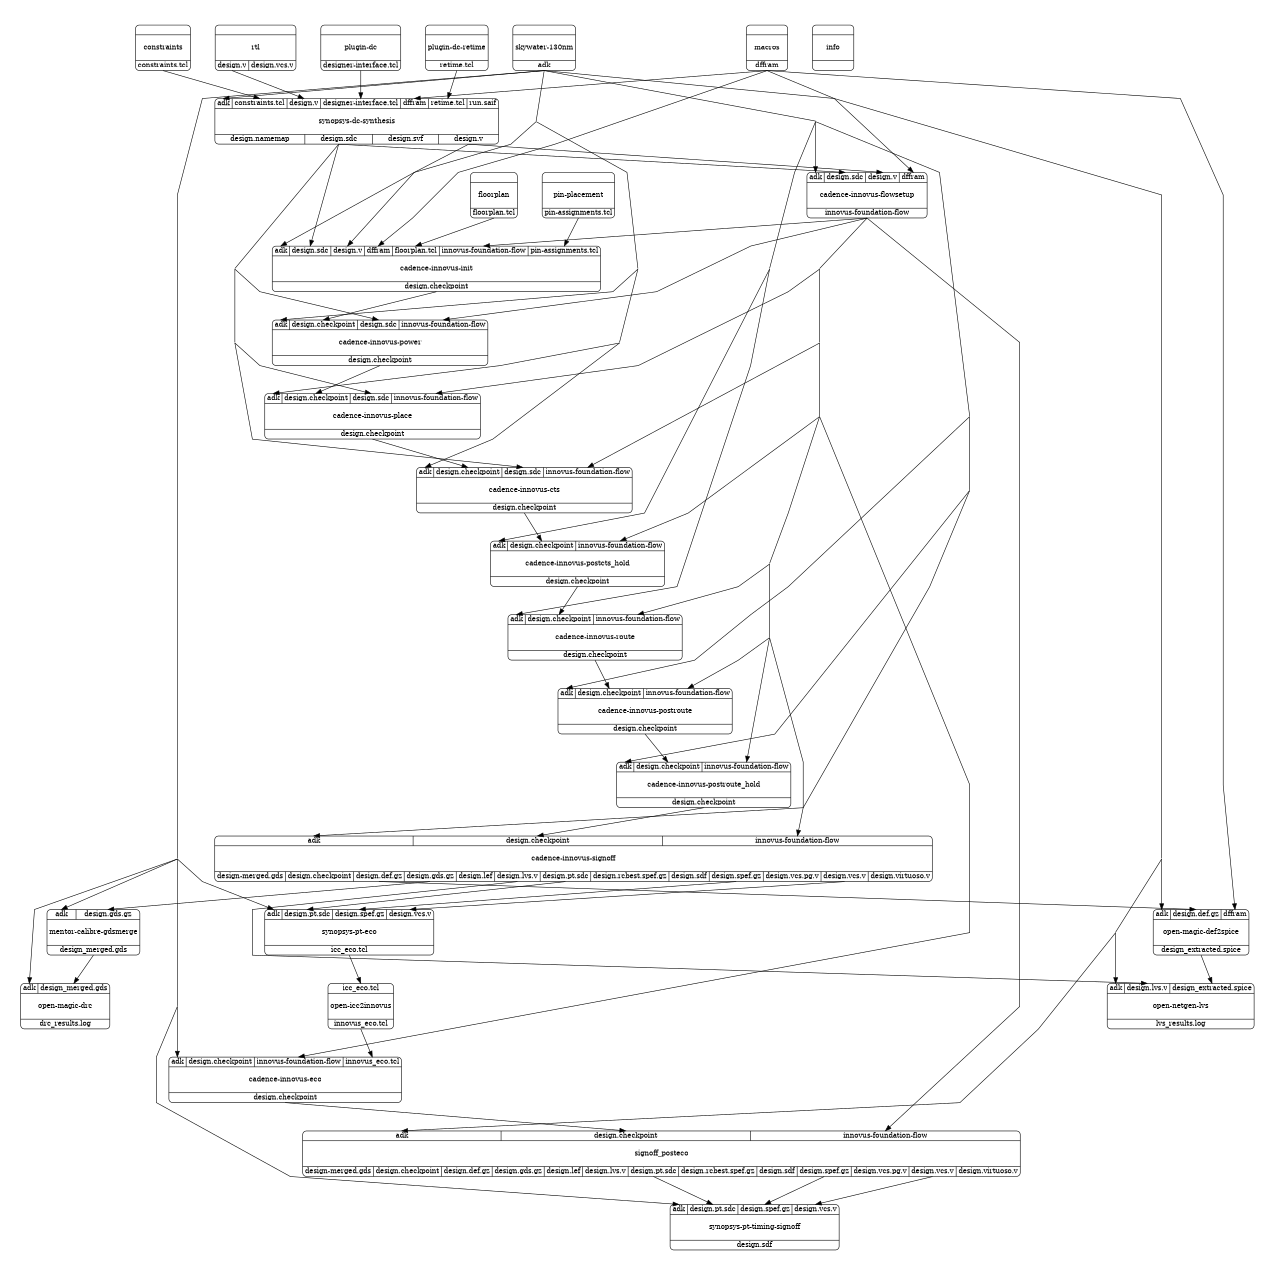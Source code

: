 digraph {
label="";
labelloc="t";
fontsize=60;
size="8.5;11";
ratio="fill";
margin=0;
pad=1;
rankdir="TB";
concentrate=true;
splines=polyline;
center=true;
nodesep=1.2;
ranksep=0.8;
cadence_innovus_cts [ fontsize=24, width=2, penwidth=2, shape=Mrecord, label="{ { <i_adk> adk | <i_design_checkpoint> design.checkpoint | <i_design_sdc> design.sdc | <i_innovus_foundation_flow> innovus-foundation-flow } | \n
cadence-innovus-cts

\n\n | { <o_design_checkpoint> design.checkpoint } }", color=black ];
cadence_innovus_eco [ fontsize=24, width=2, penwidth=2, shape=Mrecord, label="{ { <i_adk> adk | <i_design_checkpoint> design.checkpoint | <i_innovus_foundation_flow> innovus-foundation-flow | <i_innovus_eco_tcl> innovus_eco.tcl } | \n
cadence-innovus-eco

\n\n | { <o_design_checkpoint> design.checkpoint } }", color=black ];
cadence_innovus_flowsetup [ fontsize=24, width=2, penwidth=2, shape=Mrecord, label="{ { <i_adk> adk | <i_design_sdc> design.sdc | <i_design_v> design.v | <i_dffram> dffram } | \n
cadence-innovus-flowsetup

\n\n | { <o_innovus_foundation_flow> innovus-foundation-flow } }", color=black ];
cadence_innovus_init [ fontsize=24, width=2, penwidth=2, shape=Mrecord, label="{ { <i_adk> adk | <i_design_sdc> design.sdc | <i_design_v> design.v | <i_dffram> dffram | <i_floorplan_tcl> floorplan.tcl | <i_innovus_foundation_flow> innovus-foundation-flow | <i_pin_assignments_tcl> pin-assignments.tcl } | \n
cadence-innovus-init

\n\n | { <o_design_checkpoint> design.checkpoint } }", color=black ];
cadence_innovus_place [ fontsize=24, width=2, penwidth=2, shape=Mrecord, label="{ { <i_adk> adk | <i_design_checkpoint> design.checkpoint | <i_design_sdc> design.sdc | <i_innovus_foundation_flow> innovus-foundation-flow } | \n
cadence-innovus-place

\n\n | { <o_design_checkpoint> design.checkpoint } }", color=black ];
cadence_innovus_postcts_hold [ fontsize=24, width=2, penwidth=2, shape=Mrecord, label="{ { <i_adk> adk | <i_design_checkpoint> design.checkpoint | <i_innovus_foundation_flow> innovus-foundation-flow } | \n
cadence-innovus-postcts_hold

\n\n | { <o_design_checkpoint> design.checkpoint } }", color=black ];
cadence_innovus_postroute [ fontsize=24, width=2, penwidth=2, shape=Mrecord, label="{ { <i_adk> adk | <i_design_checkpoint> design.checkpoint | <i_innovus_foundation_flow> innovus-foundation-flow } | \n
cadence-innovus-postroute

\n\n | { <o_design_checkpoint> design.checkpoint } }", color=black ];
cadence_innovus_postroute_hold [ fontsize=24, width=2, penwidth=2, shape=Mrecord, label="{ { <i_adk> adk | <i_design_checkpoint> design.checkpoint | <i_innovus_foundation_flow> innovus-foundation-flow } | \n
cadence-innovus-postroute_hold

\n\n | { <o_design_checkpoint> design.checkpoint } }", color=black ];
cadence_innovus_power [ fontsize=24, width=2, penwidth=2, shape=Mrecord, label="{ { <i_adk> adk | <i_design_checkpoint> design.checkpoint | <i_design_sdc> design.sdc | <i_innovus_foundation_flow> innovus-foundation-flow } | \n
cadence-innovus-power

\n\n | { <o_design_checkpoint> design.checkpoint } }", color=black ];
cadence_innovus_route [ fontsize=24, width=2, penwidth=2, shape=Mrecord, label="{ { <i_adk> adk | <i_design_checkpoint> design.checkpoint | <i_innovus_foundation_flow> innovus-foundation-flow } | \n
cadence-innovus-route

\n\n | { <o_design_checkpoint> design.checkpoint } }", color=black ];
cadence_innovus_signoff [ fontsize=24, width=2, penwidth=2, shape=Mrecord, label="{ { <i_adk> adk | <i_design_checkpoint> design.checkpoint | <i_innovus_foundation_flow> innovus-foundation-flow } | \n
cadence-innovus-signoff

\n\n | { <o_design_merged_gds> design-merged.gds | <o_design_checkpoint> design.checkpoint | <o_design_def_gz> design.def.gz | <o_design_gds_gz> design.gds.gz | <o_design_lef> design.lef | <o_design_lvs_v> design.lvs.v | <o_design_pt_sdc> design.pt.sdc | <o_design_rcbest_spef_gz> design.rcbest.spef.gz | <o_design_sdf> design.sdf | <o_design_spef_gz> design.spef.gz | <o_design_vcs_pg_v> design.vcs.pg.v | <o_design_vcs_v> design.vcs.v | <o_design_virtuoso_v> design.virtuoso.v } }", color=black ];
constraints [ fontsize=24, width=2, penwidth=2, shape=Mrecord, label="{ {  } | \n
constraints

\n\n | { <o_constraints_tcl> constraints.tcl } }", color=black ];
floorplan [ fontsize=24, width=2, penwidth=2, shape=Mrecord, label="{ {  } | \n
floorplan

\n\n | { <o_floorplan_tcl> floorplan.tcl } }", color=black ];
info [ fontsize=24, width=2, penwidth=2, shape=Mrecord, label="{ {  } | \n
info

\n\n | {  } }", color=black ];
macros [ fontsize=24, width=2, penwidth=2, shape=Mrecord, label="{ {  } | \n
macros

\n\n | { <o_dffram> dffram } }", color=black ];
mentor_calibre_gdsmerge [ fontsize=24, width=2, penwidth=2, shape=Mrecord, label="{ { <i_adk> adk | <i_design_gds_gz> design.gds.gz } | \n
mentor-calibre-gdsmerge

\n\n | { <o_design_merged_gds> design_merged.gds } }", color=black ];
open_icc2innovus [ fontsize=24, width=2, penwidth=2, shape=Mrecord, label="{ { <i_icc_eco_tcl> icc_eco.tcl } | \n
open-icc2innovus

\n\n | { <o_innovus_eco_tcl> innovus_eco.tcl } }", color=black ];
open_magic_def2spice [ fontsize=24, width=2, penwidth=2, shape=Mrecord, label="{ { <i_adk> adk | <i_design_def_gz> design.def.gz | <i_dffram> dffram } | \n
open-magic-def2spice

\n\n | { <o_design_extracted_spice> design_extracted.spice } }", color=black ];
open_magic_drc [ fontsize=24, width=2, penwidth=2, shape=Mrecord, label="{ { <i_adk> adk | <i_design_merged_gds> design_merged.gds } | \n
open-magic-drc

\n\n | { <o_drc_results_log> drc_results.log } }", color=black ];
open_netgen_lvs [ fontsize=24, width=2, penwidth=2, shape=Mrecord, label="{ { <i_adk> adk | <i_design_lvs_v> design.lvs.v | <i_design_extracted_spice> design_extracted.spice } | \n
open-netgen-lvs

\n\n | { <o_lvs_results_log> lvs_results.log } }", color=black ];
pin_placement [ fontsize=24, width=2, penwidth=2, shape=Mrecord, label="{ {  } | \n
pin-placement

\n\n | { <o_pin_assignments_tcl> pin-assignments.tcl } }", color=black ];
plugin_dc [ fontsize=24, width=2, penwidth=2, shape=Mrecord, label="{ {  } | \n
plugin-dc

\n\n | { <o_designer_interface_tcl> designer-interface.tcl } }", color=black ];
plugin_dc_retime [ fontsize=24, width=2, penwidth=2, shape=Mrecord, label="{ {  } | \n
plugin-dc-retime

\n\n | { <o_retime_tcl> retime.tcl } }", color=black ];
rtl [ fontsize=24, width=2, penwidth=2, shape=Mrecord, label="{ {  } | \n
rtl

\n\n | { <o_design_v> design.v | <o_design_vcs_v> design.vcs.v } }", color=black ];
signoff_posteco [ fontsize=24, width=2, penwidth=2, shape=Mrecord, label="{ { <i_adk> adk | <i_design_checkpoint> design.checkpoint | <i_innovus_foundation_flow> innovus-foundation-flow } | \n
signoff_posteco

\n\n | { <o_design_merged_gds> design-merged.gds | <o_design_checkpoint> design.checkpoint | <o_design_def_gz> design.def.gz | <o_design_gds_gz> design.gds.gz | <o_design_lef> design.lef | <o_design_lvs_v> design.lvs.v | <o_design_pt_sdc> design.pt.sdc | <o_design_rcbest_spef_gz> design.rcbest.spef.gz | <o_design_sdf> design.sdf | <o_design_spef_gz> design.spef.gz | <o_design_vcs_pg_v> design.vcs.pg.v | <o_design_vcs_v> design.vcs.v | <o_design_virtuoso_v> design.virtuoso.v } }", color=black ];
skywater_130nm [ fontsize=24, width=2, penwidth=2, shape=Mrecord, label="{ {  } | \n
skywater-130nm

\n\n | { <o_adk> adk } }", color=black ];
synopsys_dc_synthesis [ fontsize=24, width=2, penwidth=2, shape=Mrecord, label="{ { <i_adk> adk | <i_constraints_tcl> constraints.tcl | <i_design_v> design.v | <i_designer_interface_tcl> designer-interface.tcl | <i_dffram> dffram | <i_retime_tcl> retime.tcl | <i_run_saif> run.saif } | \n
synopsys-dc-synthesis

\n\n | { <o_design_namemap> design.namemap | <o_design_sdc> design.sdc | <o_design_svf> design.svf | <o_design_v> design.v } }", color=black ];
synopsys_pt_eco [ fontsize=24, width=2, penwidth=2, shape=Mrecord, label="{ { <i_adk> adk | <i_design_pt_sdc> design.pt.sdc | <i_design_spef_gz> design.spef.gz | <i_design_vcs_v> design.vcs.v } | \n
synopsys-pt-eco

\n\n | { <o_icc_eco_tcl> icc_eco.tcl } }", color=black ];
synopsys_pt_timing_signoff [ fontsize=24, width=2, penwidth=2, shape=Mrecord, label="{ { <i_adk> adk | <i_design_pt_sdc> design.pt.sdc | <i_design_spef_gz> design.spef.gz | <i_design_vcs_v> design.vcs.v } | \n
synopsys-pt-timing-signoff

\n\n | { <o_design_sdf> design.sdf } }", color=black ];
skywater_130nm:o_adk:s -> cadence_innovus_cts:i_adk:n [ arrowsize=2, penwidth=2 ];
cadence_innovus_place:o_design_checkpoint:s -> cadence_innovus_cts:i_design_checkpoint:n [ arrowsize=2, penwidth=2 ];
synopsys_dc_synthesis:o_design_sdc:s -> cadence_innovus_cts:i_design_sdc:n [ arrowsize=2, penwidth=2 ];
cadence_innovus_flowsetup:o_innovus_foundation_flow:s -> cadence_innovus_cts:i_innovus_foundation_flow:n [ arrowsize=2, penwidth=2 ];
skywater_130nm:o_adk:s -> cadence_innovus_eco:i_adk:n [ arrowsize=2, penwidth=2 ];
cadence_innovus_flowsetup:o_innovus_foundation_flow:s -> cadence_innovus_eco:i_innovus_foundation_flow:n [ arrowsize=2, penwidth=2 ];
open_icc2innovus:o_innovus_eco_tcl:s -> cadence_innovus_eco:i_innovus_eco_tcl:n [ arrowsize=2, penwidth=2 ];
skywater_130nm:o_adk:s -> cadence_innovus_flowsetup:i_adk:n [ arrowsize=2, penwidth=2 ];
synopsys_dc_synthesis:o_design_sdc:s -> cadence_innovus_flowsetup:i_design_sdc:n [ arrowsize=2, penwidth=2 ];
synopsys_dc_synthesis:o_design_v:s -> cadence_innovus_flowsetup:i_design_v:n [ arrowsize=2, penwidth=2 ];
macros:o_dffram:s -> cadence_innovus_flowsetup:i_dffram:n [ arrowsize=2, penwidth=2 ];
skywater_130nm:o_adk:s -> cadence_innovus_init:i_adk:n [ arrowsize=2, penwidth=2 ];
synopsys_dc_synthesis:o_design_sdc:s -> cadence_innovus_init:i_design_sdc:n [ arrowsize=2, penwidth=2 ];
synopsys_dc_synthesis:o_design_v:s -> cadence_innovus_init:i_design_v:n [ arrowsize=2, penwidth=2 ];
macros:o_dffram:s -> cadence_innovus_init:i_dffram:n [ arrowsize=2, penwidth=2 ];
floorplan:o_floorplan_tcl:s -> cadence_innovus_init:i_floorplan_tcl:n [ arrowsize=2, penwidth=2 ];
cadence_innovus_flowsetup:o_innovus_foundation_flow:s -> cadence_innovus_init:i_innovus_foundation_flow:n [ arrowsize=2, penwidth=2 ];
pin_placement:o_pin_assignments_tcl:s -> cadence_innovus_init:i_pin_assignments_tcl:n [ arrowsize=2, penwidth=2 ];
skywater_130nm:o_adk:s -> cadence_innovus_place:i_adk:n [ arrowsize=2, penwidth=2 ];
cadence_innovus_power:o_design_checkpoint:s -> cadence_innovus_place:i_design_checkpoint:n [ arrowsize=2, penwidth=2 ];
synopsys_dc_synthesis:o_design_sdc:s -> cadence_innovus_place:i_design_sdc:n [ arrowsize=2, penwidth=2 ];
cadence_innovus_flowsetup:o_innovus_foundation_flow:s -> cadence_innovus_place:i_innovus_foundation_flow:n [ arrowsize=2, penwidth=2 ];
skywater_130nm:o_adk:s -> cadence_innovus_postcts_hold:i_adk:n [ arrowsize=2, penwidth=2 ];
cadence_innovus_cts:o_design_checkpoint:s -> cadence_innovus_postcts_hold:i_design_checkpoint:n [ arrowsize=2, penwidth=2 ];
cadence_innovus_flowsetup:o_innovus_foundation_flow:s -> cadence_innovus_postcts_hold:i_innovus_foundation_flow:n [ arrowsize=2, penwidth=2 ];
skywater_130nm:o_adk:s -> cadence_innovus_postroute:i_adk:n [ arrowsize=2, penwidth=2 ];
cadence_innovus_route:o_design_checkpoint:s -> cadence_innovus_postroute:i_design_checkpoint:n [ arrowsize=2, penwidth=2 ];
cadence_innovus_flowsetup:o_innovus_foundation_flow:s -> cadence_innovus_postroute:i_innovus_foundation_flow:n [ arrowsize=2, penwidth=2 ];
skywater_130nm:o_adk:s -> cadence_innovus_postroute_hold:i_adk:n [ arrowsize=2, penwidth=2 ];
cadence_innovus_postroute:o_design_checkpoint:s -> cadence_innovus_postroute_hold:i_design_checkpoint:n [ arrowsize=2, penwidth=2 ];
cadence_innovus_flowsetup:o_innovus_foundation_flow:s -> cadence_innovus_postroute_hold:i_innovus_foundation_flow:n [ arrowsize=2, penwidth=2 ];
skywater_130nm:o_adk:s -> cadence_innovus_power:i_adk:n [ arrowsize=2, penwidth=2 ];
cadence_innovus_init:o_design_checkpoint:s -> cadence_innovus_power:i_design_checkpoint:n [ arrowsize=2, penwidth=2 ];
synopsys_dc_synthesis:o_design_sdc:s -> cadence_innovus_power:i_design_sdc:n [ arrowsize=2, penwidth=2 ];
cadence_innovus_flowsetup:o_innovus_foundation_flow:s -> cadence_innovus_power:i_innovus_foundation_flow:n [ arrowsize=2, penwidth=2 ];
skywater_130nm:o_adk:s -> cadence_innovus_route:i_adk:n [ arrowsize=2, penwidth=2 ];
cadence_innovus_postcts_hold:o_design_checkpoint:s -> cadence_innovus_route:i_design_checkpoint:n [ arrowsize=2, penwidth=2 ];
cadence_innovus_flowsetup:o_innovus_foundation_flow:s -> cadence_innovus_route:i_innovus_foundation_flow:n [ arrowsize=2, penwidth=2 ];
skywater_130nm:o_adk:s -> cadence_innovus_signoff:i_adk:n [ arrowsize=2, penwidth=2 ];
cadence_innovus_postroute_hold:o_design_checkpoint:s -> cadence_innovus_signoff:i_design_checkpoint:n [ arrowsize=2, penwidth=2 ];
cadence_innovus_flowsetup:o_innovus_foundation_flow:s -> cadence_innovus_signoff:i_innovus_foundation_flow:n [ arrowsize=2, penwidth=2 ];
skywater_130nm:o_adk:s -> mentor_calibre_gdsmerge:i_adk:n [ arrowsize=2, penwidth=2 ];
cadence_innovus_signoff:o_design_gds_gz:s -> mentor_calibre_gdsmerge:i_design_gds_gz:n [ arrowsize=2, penwidth=2 ];
synopsys_pt_eco:o_icc_eco_tcl:s -> open_icc2innovus:i_icc_eco_tcl:n [ arrowsize=2, penwidth=2 ];
skywater_130nm:o_adk:s -> open_magic_def2spice:i_adk:n [ arrowsize=2, penwidth=2 ];
cadence_innovus_signoff:o_design_def_gz:s -> open_magic_def2spice:i_design_def_gz:n [ arrowsize=2, penwidth=2 ];
macros:o_dffram:s -> open_magic_def2spice:i_dffram:n [ arrowsize=2, penwidth=2 ];
skywater_130nm:o_adk:s -> open_magic_drc:i_adk:n [ arrowsize=2, penwidth=2 ];
mentor_calibre_gdsmerge:o_design_merged_gds:s -> open_magic_drc:i_design_merged_gds:n [ arrowsize=2, penwidth=2 ];
skywater_130nm:o_adk:s -> open_netgen_lvs:i_adk:n [ arrowsize=2, penwidth=2 ];
cadence_innovus_signoff:o_design_lvs_v:s -> open_netgen_lvs:i_design_lvs_v:n [ arrowsize=2, penwidth=2 ];
open_magic_def2spice:o_design_extracted_spice:s -> open_netgen_lvs:i_design_extracted_spice:n [ arrowsize=2, penwidth=2 ];
skywater_130nm:o_adk:s -> signoff_posteco:i_adk:n [ arrowsize=2, penwidth=2 ];
cadence_innovus_eco:o_design_checkpoint:s -> signoff_posteco:i_design_checkpoint:n [ arrowsize=2, penwidth=2 ];
cadence_innovus_flowsetup:o_innovus_foundation_flow:s -> signoff_posteco:i_innovus_foundation_flow:n [ arrowsize=2, penwidth=2 ];
skywater_130nm:o_adk:s -> synopsys_dc_synthesis:i_adk:n [ arrowsize=2, penwidth=2 ];
skywater_130nm:o_adk:s -> synopsys_dc_synthesis:i_adk:n [ arrowsize=2, penwidth=2 ];
constraints:o_constraints_tcl:s -> synopsys_dc_synthesis:i_constraints_tcl:n [ arrowsize=2, penwidth=2 ];
rtl:o_design_v:s -> synopsys_dc_synthesis:i_design_v:n [ arrowsize=2, penwidth=2 ];
plugin_dc:o_designer_interface_tcl:s -> synopsys_dc_synthesis:i_designer_interface_tcl:n [ arrowsize=2, penwidth=2 ];
macros:o_dffram:s -> synopsys_dc_synthesis:i_dffram:n [ arrowsize=2, penwidth=2 ];
plugin_dc_retime:o_retime_tcl:s -> synopsys_dc_synthesis:i_retime_tcl:n [ arrowsize=2, penwidth=2 ];
skywater_130nm:o_adk:s -> synopsys_pt_eco:i_adk:n [ arrowsize=2, penwidth=2 ];
cadence_innovus_signoff:o_design_pt_sdc:s -> synopsys_pt_eco:i_design_pt_sdc:n [ arrowsize=2, penwidth=2 ];
cadence_innovus_signoff:o_design_spef_gz:s -> synopsys_pt_eco:i_design_spef_gz:n [ arrowsize=2, penwidth=2 ];
cadence_innovus_signoff:o_design_vcs_v:s -> synopsys_pt_eco:i_design_vcs_v:n [ arrowsize=2, penwidth=2 ];
skywater_130nm:o_adk:s -> synopsys_pt_timing_signoff:i_adk:n [ arrowsize=2, penwidth=2 ];
signoff_posteco:o_design_pt_sdc:s -> synopsys_pt_timing_signoff:i_design_pt_sdc:n [ arrowsize=2, penwidth=2 ];
signoff_posteco:o_design_spef_gz:s -> synopsys_pt_timing_signoff:i_design_spef_gz:n [ arrowsize=2, penwidth=2 ];
signoff_posteco:o_design_vcs_v:s -> synopsys_pt_timing_signoff:i_design_vcs_v:n [ arrowsize=2, penwidth=2 ];
}